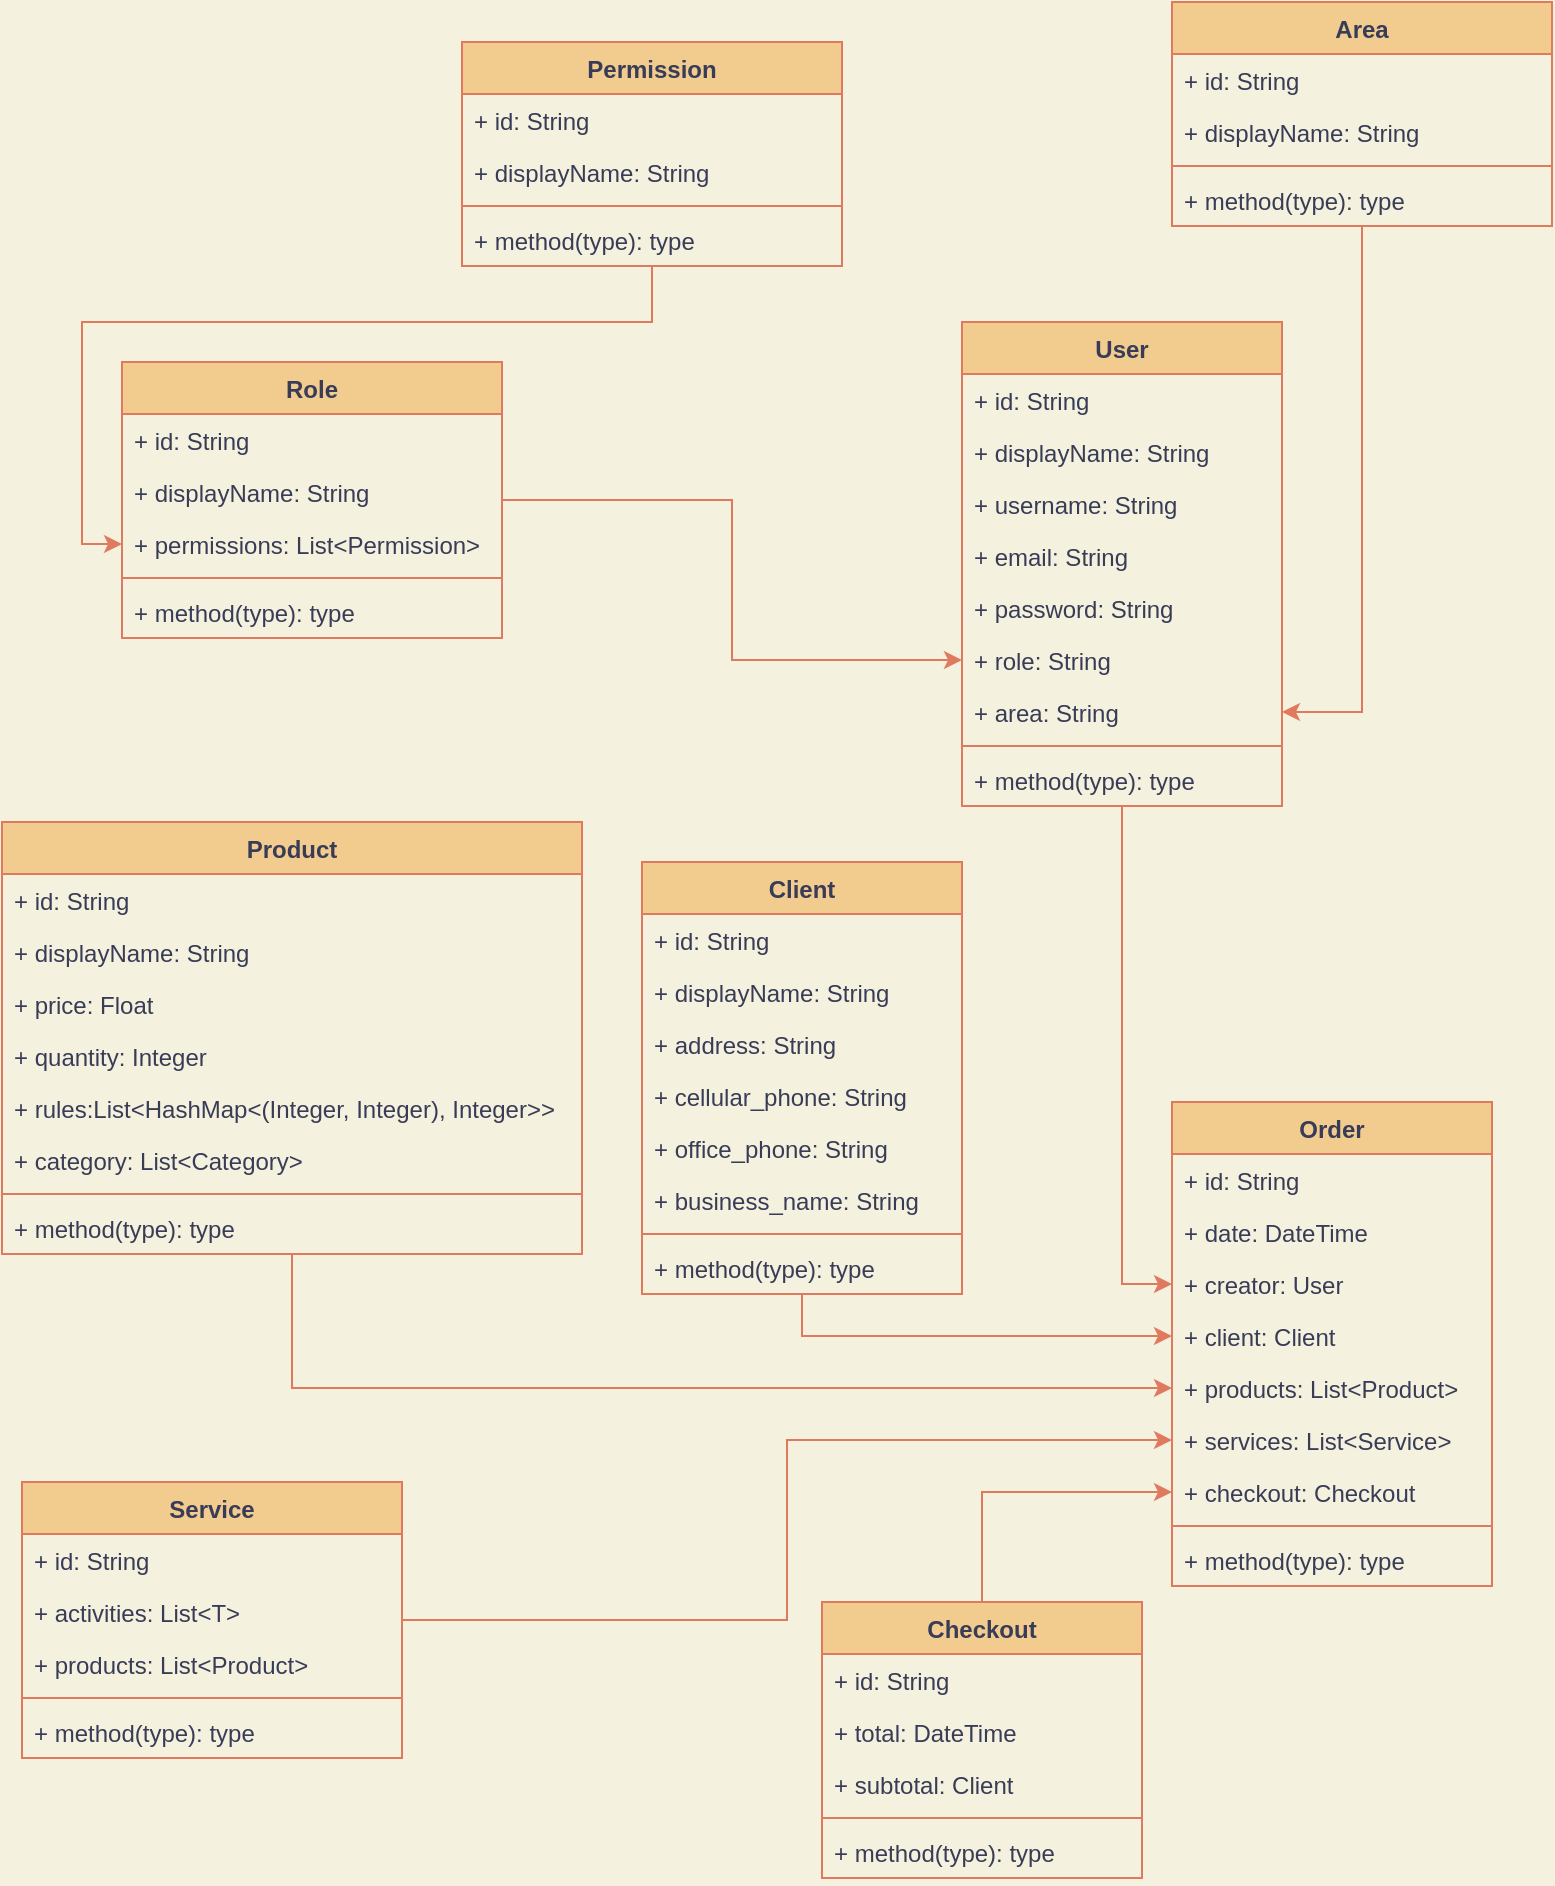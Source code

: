 <mxfile version="19.0.0" type="github">
  <diagram id="C5RBs43oDa-KdzZeNtuy" name="Page-1">
    <mxGraphModel dx="2062" dy="1132" grid="0" gridSize="10" guides="1" tooltips="1" connect="1" arrows="1" fold="1" page="1" pageScale="1" pageWidth="827" pageHeight="1169" background="#F4F1DE" math="0" shadow="0">
      <root>
        <mxCell id="WIyWlLk6GJQsqaUBKTNV-0" />
        <mxCell id="WIyWlLk6GJQsqaUBKTNV-1" parent="WIyWlLk6GJQsqaUBKTNV-0" />
        <mxCell id="IfOoapg6Ir0b7q9CJ58C-16" style="edgeStyle=orthogonalEdgeStyle;rounded=0;orthogonalLoop=1;jettySize=auto;html=1;entryX=0;entryY=0.5;entryDx=0;entryDy=0;labelBackgroundColor=#F4F1DE;strokeColor=#E07A5F;fontColor=#393C56;" parent="WIyWlLk6GJQsqaUBKTNV-1" source="yKRpGxpRu4BYo6V_Fl4X-1" target="IfOoapg6Ir0b7q9CJ58C-15" edge="1">
          <mxGeometry relative="1" as="geometry" />
        </mxCell>
        <mxCell id="yKRpGxpRu4BYo6V_Fl4X-1" value="User" style="swimlane;fontStyle=1;align=center;verticalAlign=top;childLayout=stackLayout;horizontal=1;startSize=26;horizontalStack=0;resizeParent=1;resizeParentMax=0;resizeLast=0;collapsible=1;marginBottom=0;fillColor=#F2CC8F;strokeColor=#E07A5F;fontColor=#393C56;" parent="WIyWlLk6GJQsqaUBKTNV-1" vertex="1">
          <mxGeometry x="520" y="270" width="160" height="242" as="geometry" />
        </mxCell>
        <mxCell id="yKRpGxpRu4BYo6V_Fl4X-2" value="+ id: String" style="text;strokeColor=none;fillColor=none;align=left;verticalAlign=top;spacingLeft=4;spacingRight=4;overflow=hidden;rotatable=0;points=[[0,0.5],[1,0.5]];portConstraint=eastwest;fontColor=#393C56;" parent="yKRpGxpRu4BYo6V_Fl4X-1" vertex="1">
          <mxGeometry y="26" width="160" height="26" as="geometry" />
        </mxCell>
        <mxCell id="yKRpGxpRu4BYo6V_Fl4X-7" value="+ displayName: String" style="text;strokeColor=none;fillColor=none;align=left;verticalAlign=top;spacingLeft=4;spacingRight=4;overflow=hidden;rotatable=0;points=[[0,0.5],[1,0.5]];portConstraint=eastwest;fontColor=#393C56;" parent="yKRpGxpRu4BYo6V_Fl4X-1" vertex="1">
          <mxGeometry y="52" width="160" height="26" as="geometry" />
        </mxCell>
        <mxCell id="yKRpGxpRu4BYo6V_Fl4X-8" value="+ username: String" style="text;strokeColor=none;fillColor=none;align=left;verticalAlign=top;spacingLeft=4;spacingRight=4;overflow=hidden;rotatable=0;points=[[0,0.5],[1,0.5]];portConstraint=eastwest;fontColor=#393C56;" parent="yKRpGxpRu4BYo6V_Fl4X-1" vertex="1">
          <mxGeometry y="78" width="160" height="26" as="geometry" />
        </mxCell>
        <mxCell id="yKRpGxpRu4BYo6V_Fl4X-9" value="+ email: String" style="text;strokeColor=none;fillColor=none;align=left;verticalAlign=top;spacingLeft=4;spacingRight=4;overflow=hidden;rotatable=0;points=[[0,0.5],[1,0.5]];portConstraint=eastwest;fontColor=#393C56;" parent="yKRpGxpRu4BYo6V_Fl4X-1" vertex="1">
          <mxGeometry y="104" width="160" height="26" as="geometry" />
        </mxCell>
        <mxCell id="yKRpGxpRu4BYo6V_Fl4X-11" value="+ password: String" style="text;strokeColor=none;fillColor=none;align=left;verticalAlign=top;spacingLeft=4;spacingRight=4;overflow=hidden;rotatable=0;points=[[0,0.5],[1,0.5]];portConstraint=eastwest;fontColor=#393C56;" parent="yKRpGxpRu4BYo6V_Fl4X-1" vertex="1">
          <mxGeometry y="130" width="160" height="26" as="geometry" />
        </mxCell>
        <mxCell id="yKRpGxpRu4BYo6V_Fl4X-10" value="+ role: String" style="text;strokeColor=none;fillColor=none;align=left;verticalAlign=top;spacingLeft=4;spacingRight=4;overflow=hidden;rotatable=0;points=[[0,0.5],[1,0.5]];portConstraint=eastwest;fontColor=#393C56;" parent="yKRpGxpRu4BYo6V_Fl4X-1" vertex="1">
          <mxGeometry y="156" width="160" height="26" as="geometry" />
        </mxCell>
        <mxCell id="yKRpGxpRu4BYo6V_Fl4X-12" value="+ area: String" style="text;strokeColor=none;fillColor=none;align=left;verticalAlign=top;spacingLeft=4;spacingRight=4;overflow=hidden;rotatable=0;points=[[0,0.5],[1,0.5]];portConstraint=eastwest;fontColor=#393C56;" parent="yKRpGxpRu4BYo6V_Fl4X-1" vertex="1">
          <mxGeometry y="182" width="160" height="26" as="geometry" />
        </mxCell>
        <mxCell id="yKRpGxpRu4BYo6V_Fl4X-3" value="" style="line;strokeWidth=1;fillColor=none;align=left;verticalAlign=middle;spacingTop=-1;spacingLeft=3;spacingRight=3;rotatable=0;labelPosition=right;points=[];portConstraint=eastwest;labelBackgroundColor=#F4F1DE;strokeColor=#E07A5F;fontColor=#393C56;" parent="yKRpGxpRu4BYo6V_Fl4X-1" vertex="1">
          <mxGeometry y="208" width="160" height="8" as="geometry" />
        </mxCell>
        <mxCell id="yKRpGxpRu4BYo6V_Fl4X-4" value="+ method(type): type" style="text;strokeColor=none;fillColor=none;align=left;verticalAlign=top;spacingLeft=4;spacingRight=4;overflow=hidden;rotatable=0;points=[[0,0.5],[1,0.5]];portConstraint=eastwest;fontColor=#393C56;" parent="yKRpGxpRu4BYo6V_Fl4X-1" vertex="1">
          <mxGeometry y="216" width="160" height="26" as="geometry" />
        </mxCell>
        <mxCell id="IfOoapg6Ir0b7q9CJ58C-7" style="edgeStyle=orthogonalEdgeStyle;rounded=0;orthogonalLoop=1;jettySize=auto;html=1;labelBackgroundColor=#F4F1DE;strokeColor=#E07A5F;fontColor=#393C56;" parent="WIyWlLk6GJQsqaUBKTNV-1" source="yKRpGxpRu4BYo6V_Fl4X-13" target="yKRpGxpRu4BYo6V_Fl4X-10" edge="1">
          <mxGeometry relative="1" as="geometry" />
        </mxCell>
        <mxCell id="yKRpGxpRu4BYo6V_Fl4X-13" value="Role" style="swimlane;fontStyle=1;align=center;verticalAlign=top;childLayout=stackLayout;horizontal=1;startSize=26;horizontalStack=0;resizeParent=1;resizeParentMax=0;resizeLast=0;collapsible=1;marginBottom=0;fillColor=#F2CC8F;strokeColor=#E07A5F;fontColor=#393C56;" parent="WIyWlLk6GJQsqaUBKTNV-1" vertex="1">
          <mxGeometry x="100" y="290" width="190" height="138" as="geometry" />
        </mxCell>
        <mxCell id="yKRpGxpRu4BYo6V_Fl4X-14" value="+ id: String" style="text;strokeColor=none;fillColor=none;align=left;verticalAlign=top;spacingLeft=4;spacingRight=4;overflow=hidden;rotatable=0;points=[[0,0.5],[1,0.5]];portConstraint=eastwest;fontColor=#393C56;" parent="yKRpGxpRu4BYo6V_Fl4X-13" vertex="1">
          <mxGeometry y="26" width="190" height="26" as="geometry" />
        </mxCell>
        <mxCell id="yKRpGxpRu4BYo6V_Fl4X-15" value="+ displayName: String" style="text;strokeColor=none;fillColor=none;align=left;verticalAlign=top;spacingLeft=4;spacingRight=4;overflow=hidden;rotatable=0;points=[[0,0.5],[1,0.5]];portConstraint=eastwest;fontColor=#393C56;" parent="yKRpGxpRu4BYo6V_Fl4X-13" vertex="1">
          <mxGeometry y="52" width="190" height="26" as="geometry" />
        </mxCell>
        <mxCell id="yKRpGxpRu4BYo6V_Fl4X-16" value="+ permissions: List&lt;Permission&gt;" style="text;strokeColor=none;fillColor=none;align=left;verticalAlign=top;spacingLeft=4;spacingRight=4;overflow=hidden;rotatable=0;points=[[0,0.5],[1,0.5]];portConstraint=eastwest;fontColor=#393C56;" parent="yKRpGxpRu4BYo6V_Fl4X-13" vertex="1">
          <mxGeometry y="78" width="190" height="26" as="geometry" />
        </mxCell>
        <mxCell id="yKRpGxpRu4BYo6V_Fl4X-21" value="" style="line;strokeWidth=1;fillColor=none;align=left;verticalAlign=middle;spacingTop=-1;spacingLeft=3;spacingRight=3;rotatable=0;labelPosition=right;points=[];portConstraint=eastwest;labelBackgroundColor=#F4F1DE;strokeColor=#E07A5F;fontColor=#393C56;" parent="yKRpGxpRu4BYo6V_Fl4X-13" vertex="1">
          <mxGeometry y="104" width="190" height="8" as="geometry" />
        </mxCell>
        <mxCell id="yKRpGxpRu4BYo6V_Fl4X-22" value="+ method(type): type" style="text;strokeColor=none;fillColor=none;align=left;verticalAlign=top;spacingLeft=4;spacingRight=4;overflow=hidden;rotatable=0;points=[[0,0.5],[1,0.5]];portConstraint=eastwest;fontColor=#393C56;" parent="yKRpGxpRu4BYo6V_Fl4X-13" vertex="1">
          <mxGeometry y="112" width="190" height="26" as="geometry" />
        </mxCell>
        <mxCell id="IfOoapg6Ir0b7q9CJ58C-6" style="edgeStyle=orthogonalEdgeStyle;rounded=0;orthogonalLoop=1;jettySize=auto;html=1;entryX=0;entryY=0.5;entryDx=0;entryDy=0;labelBackgroundColor=#F4F1DE;strokeColor=#E07A5F;fontColor=#393C56;" parent="WIyWlLk6GJQsqaUBKTNV-1" source="yKRpGxpRu4BYo6V_Fl4X-23" target="yKRpGxpRu4BYo6V_Fl4X-16" edge="1">
          <mxGeometry relative="1" as="geometry">
            <Array as="points">
              <mxPoint x="365" y="270" />
              <mxPoint x="80" y="270" />
              <mxPoint x="80" y="381" />
            </Array>
          </mxGeometry>
        </mxCell>
        <mxCell id="yKRpGxpRu4BYo6V_Fl4X-23" value="Permission" style="swimlane;fontStyle=1;align=center;verticalAlign=top;childLayout=stackLayout;horizontal=1;startSize=26;horizontalStack=0;resizeParent=1;resizeParentMax=0;resizeLast=0;collapsible=1;marginBottom=0;fillColor=#F2CC8F;strokeColor=#E07A5F;fontColor=#393C56;" parent="WIyWlLk6GJQsqaUBKTNV-1" vertex="1">
          <mxGeometry x="270" y="130" width="190" height="112" as="geometry" />
        </mxCell>
        <mxCell id="yKRpGxpRu4BYo6V_Fl4X-24" value="+ id: String" style="text;strokeColor=none;fillColor=none;align=left;verticalAlign=top;spacingLeft=4;spacingRight=4;overflow=hidden;rotatable=0;points=[[0,0.5],[1,0.5]];portConstraint=eastwest;fontColor=#393C56;" parent="yKRpGxpRu4BYo6V_Fl4X-23" vertex="1">
          <mxGeometry y="26" width="190" height="26" as="geometry" />
        </mxCell>
        <mxCell id="yKRpGxpRu4BYo6V_Fl4X-25" value="+ displayName: String" style="text;strokeColor=none;fillColor=none;align=left;verticalAlign=top;spacingLeft=4;spacingRight=4;overflow=hidden;rotatable=0;points=[[0,0.5],[1,0.5]];portConstraint=eastwest;fontColor=#393C56;" parent="yKRpGxpRu4BYo6V_Fl4X-23" vertex="1">
          <mxGeometry y="52" width="190" height="26" as="geometry" />
        </mxCell>
        <mxCell id="yKRpGxpRu4BYo6V_Fl4X-27" value="" style="line;strokeWidth=1;fillColor=none;align=left;verticalAlign=middle;spacingTop=-1;spacingLeft=3;spacingRight=3;rotatable=0;labelPosition=right;points=[];portConstraint=eastwest;labelBackgroundColor=#F4F1DE;strokeColor=#E07A5F;fontColor=#393C56;" parent="yKRpGxpRu4BYo6V_Fl4X-23" vertex="1">
          <mxGeometry y="78" width="190" height="8" as="geometry" />
        </mxCell>
        <mxCell id="yKRpGxpRu4BYo6V_Fl4X-28" value="+ method(type): type" style="text;strokeColor=none;fillColor=none;align=left;verticalAlign=top;spacingLeft=4;spacingRight=4;overflow=hidden;rotatable=0;points=[[0,0.5],[1,0.5]];portConstraint=eastwest;fontColor=#393C56;" parent="yKRpGxpRu4BYo6V_Fl4X-23" vertex="1">
          <mxGeometry y="86" width="190" height="26" as="geometry" />
        </mxCell>
        <mxCell id="IfOoapg6Ir0b7q9CJ58C-14" style="edgeStyle=orthogonalEdgeStyle;rounded=0;orthogonalLoop=1;jettySize=auto;html=1;entryX=0;entryY=0.5;entryDx=0;entryDy=0;labelBackgroundColor=#F4F1DE;strokeColor=#E07A5F;fontColor=#393C56;" parent="WIyWlLk6GJQsqaUBKTNV-1" source="yKRpGxpRu4BYo6V_Fl4X-34" target="yKRpGxpRu4BYo6V_Fl4X-64" edge="1">
          <mxGeometry relative="1" as="geometry" />
        </mxCell>
        <mxCell id="yKRpGxpRu4BYo6V_Fl4X-34" value="Product" style="swimlane;fontStyle=1;align=center;verticalAlign=top;childLayout=stackLayout;horizontal=1;startSize=26;horizontalStack=0;resizeParent=1;resizeParentMax=0;resizeLast=0;collapsible=1;marginBottom=0;fillColor=#F2CC8F;strokeColor=#E07A5F;fontColor=#393C56;" parent="WIyWlLk6GJQsqaUBKTNV-1" vertex="1">
          <mxGeometry x="40" y="520" width="290" height="216" as="geometry" />
        </mxCell>
        <mxCell id="yKRpGxpRu4BYo6V_Fl4X-35" value="+ id: String" style="text;strokeColor=none;fillColor=none;align=left;verticalAlign=top;spacingLeft=4;spacingRight=4;overflow=hidden;rotatable=0;points=[[0,0.5],[1,0.5]];portConstraint=eastwest;fontColor=#393C56;" parent="yKRpGxpRu4BYo6V_Fl4X-34" vertex="1">
          <mxGeometry y="26" width="290" height="26" as="geometry" />
        </mxCell>
        <mxCell id="yKRpGxpRu4BYo6V_Fl4X-36" value="+ displayName: String" style="text;strokeColor=none;fillColor=none;align=left;verticalAlign=top;spacingLeft=4;spacingRight=4;overflow=hidden;rotatable=0;points=[[0,0.5],[1,0.5]];portConstraint=eastwest;fontColor=#393C56;" parent="yKRpGxpRu4BYo6V_Fl4X-34" vertex="1">
          <mxGeometry y="52" width="290" height="26" as="geometry" />
        </mxCell>
        <mxCell id="yKRpGxpRu4BYo6V_Fl4X-37" value="+ price: Float" style="text;strokeColor=none;fillColor=none;align=left;verticalAlign=top;spacingLeft=4;spacingRight=4;overflow=hidden;rotatable=0;points=[[0,0.5],[1,0.5]];portConstraint=eastwest;fontColor=#393C56;" parent="yKRpGxpRu4BYo6V_Fl4X-34" vertex="1">
          <mxGeometry y="78" width="290" height="26" as="geometry" />
        </mxCell>
        <mxCell id="yKRpGxpRu4BYo6V_Fl4X-38" value="+ quantity: Integer" style="text;strokeColor=none;fillColor=none;align=left;verticalAlign=top;spacingLeft=4;spacingRight=4;overflow=hidden;rotatable=0;points=[[0,0.5],[1,0.5]];portConstraint=eastwest;fontColor=#393C56;" parent="yKRpGxpRu4BYo6V_Fl4X-34" vertex="1">
          <mxGeometry y="104" width="290" height="26" as="geometry" />
        </mxCell>
        <mxCell id="yKRpGxpRu4BYo6V_Fl4X-39" value="+ rules:List&lt;HashMap&lt;(Integer, Integer), Integer&gt;&gt;" style="text;strokeColor=none;fillColor=none;align=left;verticalAlign=top;spacingLeft=4;spacingRight=4;overflow=hidden;rotatable=0;points=[[0,0.5],[1,0.5]];portConstraint=eastwest;fontColor=#393C56;" parent="yKRpGxpRu4BYo6V_Fl4X-34" vertex="1">
          <mxGeometry y="130" width="290" height="26" as="geometry" />
        </mxCell>
        <mxCell id="yKRpGxpRu4BYo6V_Fl4X-40" value="+ category: List&lt;Category&gt;" style="text;strokeColor=none;fillColor=none;align=left;verticalAlign=top;spacingLeft=4;spacingRight=4;overflow=hidden;rotatable=0;points=[[0,0.5],[1,0.5]];portConstraint=eastwest;fontColor=#393C56;" parent="yKRpGxpRu4BYo6V_Fl4X-34" vertex="1">
          <mxGeometry y="156" width="290" height="26" as="geometry" />
        </mxCell>
        <mxCell id="yKRpGxpRu4BYo6V_Fl4X-42" value="" style="line;strokeWidth=1;fillColor=none;align=left;verticalAlign=middle;spacingTop=-1;spacingLeft=3;spacingRight=3;rotatable=0;labelPosition=right;points=[];portConstraint=eastwest;labelBackgroundColor=#F4F1DE;strokeColor=#E07A5F;fontColor=#393C56;" parent="yKRpGxpRu4BYo6V_Fl4X-34" vertex="1">
          <mxGeometry y="182" width="290" height="8" as="geometry" />
        </mxCell>
        <mxCell id="yKRpGxpRu4BYo6V_Fl4X-43" value="+ method(type): type" style="text;strokeColor=none;fillColor=none;align=left;verticalAlign=top;spacingLeft=4;spacingRight=4;overflow=hidden;rotatable=0;points=[[0,0.5],[1,0.5]];portConstraint=eastwest;fontColor=#393C56;" parent="yKRpGxpRu4BYo6V_Fl4X-34" vertex="1">
          <mxGeometry y="190" width="290" height="26" as="geometry" />
        </mxCell>
        <mxCell id="IfOoapg6Ir0b7q9CJ58C-4" style="edgeStyle=orthogonalEdgeStyle;rounded=0;orthogonalLoop=1;jettySize=auto;html=1;exitX=1;exitY=0.5;exitDx=0;exitDy=0;entryX=0;entryY=0.5;entryDx=0;entryDy=0;labelBackgroundColor=#F4F1DE;strokeColor=#E07A5F;fontColor=#393C56;" parent="WIyWlLk6GJQsqaUBKTNV-1" source="yKRpGxpRu4BYo6V_Fl4X-44" target="yKRpGxpRu4BYo6V_Fl4X-65" edge="1">
          <mxGeometry relative="1" as="geometry" />
        </mxCell>
        <mxCell id="yKRpGxpRu4BYo6V_Fl4X-44" value="Service" style="swimlane;fontStyle=1;align=center;verticalAlign=top;childLayout=stackLayout;horizontal=1;startSize=26;horizontalStack=0;resizeParent=1;resizeParentMax=0;resizeLast=0;collapsible=1;marginBottom=0;fillColor=#F2CC8F;strokeColor=#E07A5F;fontColor=#393C56;" parent="WIyWlLk6GJQsqaUBKTNV-1" vertex="1">
          <mxGeometry x="50" y="850" width="190" height="138" as="geometry" />
        </mxCell>
        <mxCell id="yKRpGxpRu4BYo6V_Fl4X-45" value="+ id: String" style="text;strokeColor=none;fillColor=none;align=left;verticalAlign=top;spacingLeft=4;spacingRight=4;overflow=hidden;rotatable=0;points=[[0,0.5],[1,0.5]];portConstraint=eastwest;fontColor=#393C56;" parent="yKRpGxpRu4BYo6V_Fl4X-44" vertex="1">
          <mxGeometry y="26" width="190" height="26" as="geometry" />
        </mxCell>
        <mxCell id="yKRpGxpRu4BYo6V_Fl4X-46" value="+ activities: List&lt;T&gt;" style="text;strokeColor=none;fillColor=none;align=left;verticalAlign=top;spacingLeft=4;spacingRight=4;overflow=hidden;rotatable=0;points=[[0,0.5],[1,0.5]];portConstraint=eastwest;fontColor=#393C56;" parent="yKRpGxpRu4BYo6V_Fl4X-44" vertex="1">
          <mxGeometry y="52" width="190" height="26" as="geometry" />
        </mxCell>
        <mxCell id="yKRpGxpRu4BYo6V_Fl4X-47" value="+ products: List&lt;Product&gt;" style="text;strokeColor=none;fillColor=none;align=left;verticalAlign=top;spacingLeft=4;spacingRight=4;overflow=hidden;rotatable=0;points=[[0,0.5],[1,0.5]];portConstraint=eastwest;fontColor=#393C56;" parent="yKRpGxpRu4BYo6V_Fl4X-44" vertex="1">
          <mxGeometry y="78" width="190" height="26" as="geometry" />
        </mxCell>
        <mxCell id="yKRpGxpRu4BYo6V_Fl4X-48" value="" style="line;strokeWidth=1;fillColor=none;align=left;verticalAlign=middle;spacingTop=-1;spacingLeft=3;spacingRight=3;rotatable=0;labelPosition=right;points=[];portConstraint=eastwest;labelBackgroundColor=#F4F1DE;strokeColor=#E07A5F;fontColor=#393C56;" parent="yKRpGxpRu4BYo6V_Fl4X-44" vertex="1">
          <mxGeometry y="104" width="190" height="8" as="geometry" />
        </mxCell>
        <mxCell id="yKRpGxpRu4BYo6V_Fl4X-49" value="+ method(type): type" style="text;strokeColor=none;fillColor=none;align=left;verticalAlign=top;spacingLeft=4;spacingRight=4;overflow=hidden;rotatable=0;points=[[0,0.5],[1,0.5]];portConstraint=eastwest;fontColor=#393C56;" parent="yKRpGxpRu4BYo6V_Fl4X-44" vertex="1">
          <mxGeometry y="112" width="190" height="26" as="geometry" />
        </mxCell>
        <mxCell id="IfOoapg6Ir0b7q9CJ58C-5" style="edgeStyle=orthogonalEdgeStyle;rounded=0;orthogonalLoop=1;jettySize=auto;html=1;entryX=0;entryY=0.5;entryDx=0;entryDy=0;labelBackgroundColor=#F4F1DE;strokeColor=#E07A5F;fontColor=#393C56;" parent="WIyWlLk6GJQsqaUBKTNV-1" source="yKRpGxpRu4BYo6V_Fl4X-50" target="yKRpGxpRu4BYo6V_Fl4X-63" edge="1">
          <mxGeometry relative="1" as="geometry" />
        </mxCell>
        <mxCell id="yKRpGxpRu4BYo6V_Fl4X-50" value="Client" style="swimlane;fontStyle=1;align=center;verticalAlign=top;childLayout=stackLayout;horizontal=1;startSize=26;horizontalStack=0;resizeParent=1;resizeParentMax=0;resizeLast=0;collapsible=1;marginBottom=0;fillColor=#F2CC8F;strokeColor=#E07A5F;fontColor=#393C56;" parent="WIyWlLk6GJQsqaUBKTNV-1" vertex="1">
          <mxGeometry x="360" y="540" width="160" height="216" as="geometry" />
        </mxCell>
        <mxCell id="yKRpGxpRu4BYo6V_Fl4X-51" value="+ id: String" style="text;strokeColor=none;fillColor=none;align=left;verticalAlign=top;spacingLeft=4;spacingRight=4;overflow=hidden;rotatable=0;points=[[0,0.5],[1,0.5]];portConstraint=eastwest;fontColor=#393C56;" parent="yKRpGxpRu4BYo6V_Fl4X-50" vertex="1">
          <mxGeometry y="26" width="160" height="26" as="geometry" />
        </mxCell>
        <mxCell id="yKRpGxpRu4BYo6V_Fl4X-52" value="+ displayName: String" style="text;strokeColor=none;fillColor=none;align=left;verticalAlign=top;spacingLeft=4;spacingRight=4;overflow=hidden;rotatable=0;points=[[0,0.5],[1,0.5]];portConstraint=eastwest;fontColor=#393C56;" parent="yKRpGxpRu4BYo6V_Fl4X-50" vertex="1">
          <mxGeometry y="52" width="160" height="26" as="geometry" />
        </mxCell>
        <mxCell id="yKRpGxpRu4BYo6V_Fl4X-53" value="+ address: String" style="text;strokeColor=none;fillColor=none;align=left;verticalAlign=top;spacingLeft=4;spacingRight=4;overflow=hidden;rotatable=0;points=[[0,0.5],[1,0.5]];portConstraint=eastwest;fontColor=#393C56;" parent="yKRpGxpRu4BYo6V_Fl4X-50" vertex="1">
          <mxGeometry y="78" width="160" height="26" as="geometry" />
        </mxCell>
        <mxCell id="yKRpGxpRu4BYo6V_Fl4X-54" value="+ cellular_phone: String" style="text;strokeColor=none;fillColor=none;align=left;verticalAlign=top;spacingLeft=4;spacingRight=4;overflow=hidden;rotatable=0;points=[[0,0.5],[1,0.5]];portConstraint=eastwest;fontColor=#393C56;" parent="yKRpGxpRu4BYo6V_Fl4X-50" vertex="1">
          <mxGeometry y="104" width="160" height="26" as="geometry" />
        </mxCell>
        <mxCell id="yKRpGxpRu4BYo6V_Fl4X-55" value="+ office_phone: String" style="text;strokeColor=none;fillColor=none;align=left;verticalAlign=top;spacingLeft=4;spacingRight=4;overflow=hidden;rotatable=0;points=[[0,0.5],[1,0.5]];portConstraint=eastwest;fontColor=#393C56;" parent="yKRpGxpRu4BYo6V_Fl4X-50" vertex="1">
          <mxGeometry y="130" width="160" height="26" as="geometry" />
        </mxCell>
        <mxCell id="yKRpGxpRu4BYo6V_Fl4X-56" value="+ business_name: String" style="text;strokeColor=none;fillColor=none;align=left;verticalAlign=top;spacingLeft=4;spacingRight=4;overflow=hidden;rotatable=0;points=[[0,0.5],[1,0.5]];portConstraint=eastwest;fontColor=#393C56;" parent="yKRpGxpRu4BYo6V_Fl4X-50" vertex="1">
          <mxGeometry y="156" width="160" height="26" as="geometry" />
        </mxCell>
        <mxCell id="yKRpGxpRu4BYo6V_Fl4X-58" value="" style="line;strokeWidth=1;fillColor=none;align=left;verticalAlign=middle;spacingTop=-1;spacingLeft=3;spacingRight=3;rotatable=0;labelPosition=right;points=[];portConstraint=eastwest;labelBackgroundColor=#F4F1DE;strokeColor=#E07A5F;fontColor=#393C56;" parent="yKRpGxpRu4BYo6V_Fl4X-50" vertex="1">
          <mxGeometry y="182" width="160" height="8" as="geometry" />
        </mxCell>
        <mxCell id="yKRpGxpRu4BYo6V_Fl4X-59" value="+ method(type): type" style="text;strokeColor=none;fillColor=none;align=left;verticalAlign=top;spacingLeft=4;spacingRight=4;overflow=hidden;rotatable=0;points=[[0,0.5],[1,0.5]];portConstraint=eastwest;fontColor=#393C56;" parent="yKRpGxpRu4BYo6V_Fl4X-50" vertex="1">
          <mxGeometry y="190" width="160" height="26" as="geometry" />
        </mxCell>
        <mxCell id="yKRpGxpRu4BYo6V_Fl4X-60" value="Order" style="swimlane;fontStyle=1;align=center;verticalAlign=top;childLayout=stackLayout;horizontal=1;startSize=26;horizontalStack=0;resizeParent=1;resizeParentMax=0;resizeLast=0;collapsible=1;marginBottom=0;fillColor=#F2CC8F;strokeColor=#E07A5F;fontColor=#393C56;" parent="WIyWlLk6GJQsqaUBKTNV-1" vertex="1">
          <mxGeometry x="625" y="660" width="160" height="242" as="geometry" />
        </mxCell>
        <mxCell id="yKRpGxpRu4BYo6V_Fl4X-61" value="+ id: String" style="text;strokeColor=none;fillColor=none;align=left;verticalAlign=top;spacingLeft=4;spacingRight=4;overflow=hidden;rotatable=0;points=[[0,0.5],[1,0.5]];portConstraint=eastwest;fontColor=#393C56;" parent="yKRpGxpRu4BYo6V_Fl4X-60" vertex="1">
          <mxGeometry y="26" width="160" height="26" as="geometry" />
        </mxCell>
        <mxCell id="yKRpGxpRu4BYo6V_Fl4X-62" value="+ date: DateTime" style="text;strokeColor=none;fillColor=none;align=left;verticalAlign=top;spacingLeft=4;spacingRight=4;overflow=hidden;rotatable=0;points=[[0,0.5],[1,0.5]];portConstraint=eastwest;fontColor=#393C56;" parent="yKRpGxpRu4BYo6V_Fl4X-60" vertex="1">
          <mxGeometry y="52" width="160" height="26" as="geometry" />
        </mxCell>
        <mxCell id="IfOoapg6Ir0b7q9CJ58C-15" value="+ creator: User" style="text;strokeColor=none;fillColor=none;align=left;verticalAlign=top;spacingLeft=4;spacingRight=4;overflow=hidden;rotatable=0;points=[[0,0.5],[1,0.5]];portConstraint=eastwest;fontColor=#393C56;" parent="yKRpGxpRu4BYo6V_Fl4X-60" vertex="1">
          <mxGeometry y="78" width="160" height="26" as="geometry" />
        </mxCell>
        <mxCell id="yKRpGxpRu4BYo6V_Fl4X-63" value="+ client: Client" style="text;strokeColor=none;fillColor=none;align=left;verticalAlign=top;spacingLeft=4;spacingRight=4;overflow=hidden;rotatable=0;points=[[0,0.5],[1,0.5]];portConstraint=eastwest;fontColor=#393C56;" parent="yKRpGxpRu4BYo6V_Fl4X-60" vertex="1">
          <mxGeometry y="104" width="160" height="26" as="geometry" />
        </mxCell>
        <mxCell id="yKRpGxpRu4BYo6V_Fl4X-64" value="+ products: List&lt;Product&gt;" style="text;strokeColor=none;fillColor=none;align=left;verticalAlign=top;spacingLeft=4;spacingRight=4;overflow=hidden;rotatable=0;points=[[0,0.5],[1,0.5]];portConstraint=eastwest;fontColor=#393C56;" parent="yKRpGxpRu4BYo6V_Fl4X-60" vertex="1">
          <mxGeometry y="130" width="160" height="26" as="geometry" />
        </mxCell>
        <mxCell id="yKRpGxpRu4BYo6V_Fl4X-65" value="+ services: List&lt;Service&gt;" style="text;strokeColor=none;fillColor=none;align=left;verticalAlign=top;spacingLeft=4;spacingRight=4;overflow=hidden;rotatable=0;points=[[0,0.5],[1,0.5]];portConstraint=eastwest;fontColor=#393C56;" parent="yKRpGxpRu4BYo6V_Fl4X-60" vertex="1">
          <mxGeometry y="156" width="160" height="26" as="geometry" />
        </mxCell>
        <mxCell id="yKRpGxpRu4BYo6V_Fl4X-66" value="+ checkout: Checkout" style="text;strokeColor=none;fillColor=none;align=left;verticalAlign=top;spacingLeft=4;spacingRight=4;overflow=hidden;rotatable=0;points=[[0,0.5],[1,0.5]];portConstraint=eastwest;fontColor=#393C56;" parent="yKRpGxpRu4BYo6V_Fl4X-60" vertex="1">
          <mxGeometry y="182" width="160" height="26" as="geometry" />
        </mxCell>
        <mxCell id="yKRpGxpRu4BYo6V_Fl4X-68" value="" style="line;strokeWidth=1;fillColor=none;align=left;verticalAlign=middle;spacingTop=-1;spacingLeft=3;spacingRight=3;rotatable=0;labelPosition=right;points=[];portConstraint=eastwest;labelBackgroundColor=#F4F1DE;strokeColor=#E07A5F;fontColor=#393C56;" parent="yKRpGxpRu4BYo6V_Fl4X-60" vertex="1">
          <mxGeometry y="208" width="160" height="8" as="geometry" />
        </mxCell>
        <mxCell id="yKRpGxpRu4BYo6V_Fl4X-69" value="+ method(type): type" style="text;strokeColor=none;fillColor=none;align=left;verticalAlign=top;spacingLeft=4;spacingRight=4;overflow=hidden;rotatable=0;points=[[0,0.5],[1,0.5]];portConstraint=eastwest;fontColor=#393C56;" parent="yKRpGxpRu4BYo6V_Fl4X-60" vertex="1">
          <mxGeometry y="216" width="160" height="26" as="geometry" />
        </mxCell>
        <mxCell id="IfOoapg6Ir0b7q9CJ58C-3" style="edgeStyle=orthogonalEdgeStyle;rounded=0;orthogonalLoop=1;jettySize=auto;html=1;labelBackgroundColor=#F4F1DE;strokeColor=#E07A5F;fontColor=#393C56;" parent="WIyWlLk6GJQsqaUBKTNV-1" source="yKRpGxpRu4BYo6V_Fl4X-70" target="yKRpGxpRu4BYo6V_Fl4X-66" edge="1">
          <mxGeometry relative="1" as="geometry" />
        </mxCell>
        <mxCell id="yKRpGxpRu4BYo6V_Fl4X-70" value="Checkout" style="swimlane;fontStyle=1;align=center;verticalAlign=top;childLayout=stackLayout;horizontal=1;startSize=26;horizontalStack=0;resizeParent=1;resizeParentMax=0;resizeLast=0;collapsible=1;marginBottom=0;fillColor=#F2CC8F;strokeColor=#E07A5F;fontColor=#393C56;" parent="WIyWlLk6GJQsqaUBKTNV-1" vertex="1">
          <mxGeometry x="450" y="910" width="160" height="138" as="geometry" />
        </mxCell>
        <mxCell id="yKRpGxpRu4BYo6V_Fl4X-71" value="+ id: String" style="text;strokeColor=none;fillColor=none;align=left;verticalAlign=top;spacingLeft=4;spacingRight=4;overflow=hidden;rotatable=0;points=[[0,0.5],[1,0.5]];portConstraint=eastwest;fontColor=#393C56;" parent="yKRpGxpRu4BYo6V_Fl4X-70" vertex="1">
          <mxGeometry y="26" width="160" height="26" as="geometry" />
        </mxCell>
        <mxCell id="yKRpGxpRu4BYo6V_Fl4X-72" value="+ total: DateTime" style="text;strokeColor=none;fillColor=none;align=left;verticalAlign=top;spacingLeft=4;spacingRight=4;overflow=hidden;rotatable=0;points=[[0,0.5],[1,0.5]];portConstraint=eastwest;fontColor=#393C56;" parent="yKRpGxpRu4BYo6V_Fl4X-70" vertex="1">
          <mxGeometry y="52" width="160" height="26" as="geometry" />
        </mxCell>
        <mxCell id="yKRpGxpRu4BYo6V_Fl4X-73" value="+ subtotal: Client" style="text;strokeColor=none;fillColor=none;align=left;verticalAlign=top;spacingLeft=4;spacingRight=4;overflow=hidden;rotatable=0;points=[[0,0.5],[1,0.5]];portConstraint=eastwest;fontColor=#393C56;" parent="yKRpGxpRu4BYo6V_Fl4X-70" vertex="1">
          <mxGeometry y="78" width="160" height="26" as="geometry" />
        </mxCell>
        <mxCell id="yKRpGxpRu4BYo6V_Fl4X-77" value="" style="line;strokeWidth=1;fillColor=none;align=left;verticalAlign=middle;spacingTop=-1;spacingLeft=3;spacingRight=3;rotatable=0;labelPosition=right;points=[];portConstraint=eastwest;labelBackgroundColor=#F4F1DE;strokeColor=#E07A5F;fontColor=#393C56;" parent="yKRpGxpRu4BYo6V_Fl4X-70" vertex="1">
          <mxGeometry y="104" width="160" height="8" as="geometry" />
        </mxCell>
        <mxCell id="yKRpGxpRu4BYo6V_Fl4X-78" value="+ method(type): type" style="text;strokeColor=none;fillColor=none;align=left;verticalAlign=top;spacingLeft=4;spacingRight=4;overflow=hidden;rotatable=0;points=[[0,0.5],[1,0.5]];portConstraint=eastwest;fontColor=#393C56;" parent="yKRpGxpRu4BYo6V_Fl4X-70" vertex="1">
          <mxGeometry y="112" width="160" height="26" as="geometry" />
        </mxCell>
        <mxCell id="IfOoapg6Ir0b7q9CJ58C-13" style="edgeStyle=orthogonalEdgeStyle;rounded=0;orthogonalLoop=1;jettySize=auto;html=1;labelBackgroundColor=#F4F1DE;strokeColor=#E07A5F;fontColor=#393C56;" parent="WIyWlLk6GJQsqaUBKTNV-1" source="IfOoapg6Ir0b7q9CJ58C-8" target="yKRpGxpRu4BYo6V_Fl4X-12" edge="1">
          <mxGeometry relative="1" as="geometry" />
        </mxCell>
        <mxCell id="IfOoapg6Ir0b7q9CJ58C-8" value="Area" style="swimlane;fontStyle=1;align=center;verticalAlign=top;childLayout=stackLayout;horizontal=1;startSize=26;horizontalStack=0;resizeParent=1;resizeParentMax=0;resizeLast=0;collapsible=1;marginBottom=0;fillColor=#F2CC8F;strokeColor=#E07A5F;fontColor=#393C56;" parent="WIyWlLk6GJQsqaUBKTNV-1" vertex="1">
          <mxGeometry x="625" y="110" width="190" height="112" as="geometry" />
        </mxCell>
        <mxCell id="IfOoapg6Ir0b7q9CJ58C-9" value="+ id: String" style="text;strokeColor=none;fillColor=none;align=left;verticalAlign=top;spacingLeft=4;spacingRight=4;overflow=hidden;rotatable=0;points=[[0,0.5],[1,0.5]];portConstraint=eastwest;fontColor=#393C56;" parent="IfOoapg6Ir0b7q9CJ58C-8" vertex="1">
          <mxGeometry y="26" width="190" height="26" as="geometry" />
        </mxCell>
        <mxCell id="IfOoapg6Ir0b7q9CJ58C-10" value="+ displayName: String" style="text;strokeColor=none;fillColor=none;align=left;verticalAlign=top;spacingLeft=4;spacingRight=4;overflow=hidden;rotatable=0;points=[[0,0.5],[1,0.5]];portConstraint=eastwest;fontColor=#393C56;" parent="IfOoapg6Ir0b7q9CJ58C-8" vertex="1">
          <mxGeometry y="52" width="190" height="26" as="geometry" />
        </mxCell>
        <mxCell id="IfOoapg6Ir0b7q9CJ58C-11" value="" style="line;strokeWidth=1;fillColor=none;align=left;verticalAlign=middle;spacingTop=-1;spacingLeft=3;spacingRight=3;rotatable=0;labelPosition=right;points=[];portConstraint=eastwest;labelBackgroundColor=#F4F1DE;strokeColor=#E07A5F;fontColor=#393C56;" parent="IfOoapg6Ir0b7q9CJ58C-8" vertex="1">
          <mxGeometry y="78" width="190" height="8" as="geometry" />
        </mxCell>
        <mxCell id="IfOoapg6Ir0b7q9CJ58C-12" value="+ method(type): type" style="text;strokeColor=none;fillColor=none;align=left;verticalAlign=top;spacingLeft=4;spacingRight=4;overflow=hidden;rotatable=0;points=[[0,0.5],[1,0.5]];portConstraint=eastwest;fontColor=#393C56;" parent="IfOoapg6Ir0b7q9CJ58C-8" vertex="1">
          <mxGeometry y="86" width="190" height="26" as="geometry" />
        </mxCell>
      </root>
    </mxGraphModel>
  </diagram>
</mxfile>

